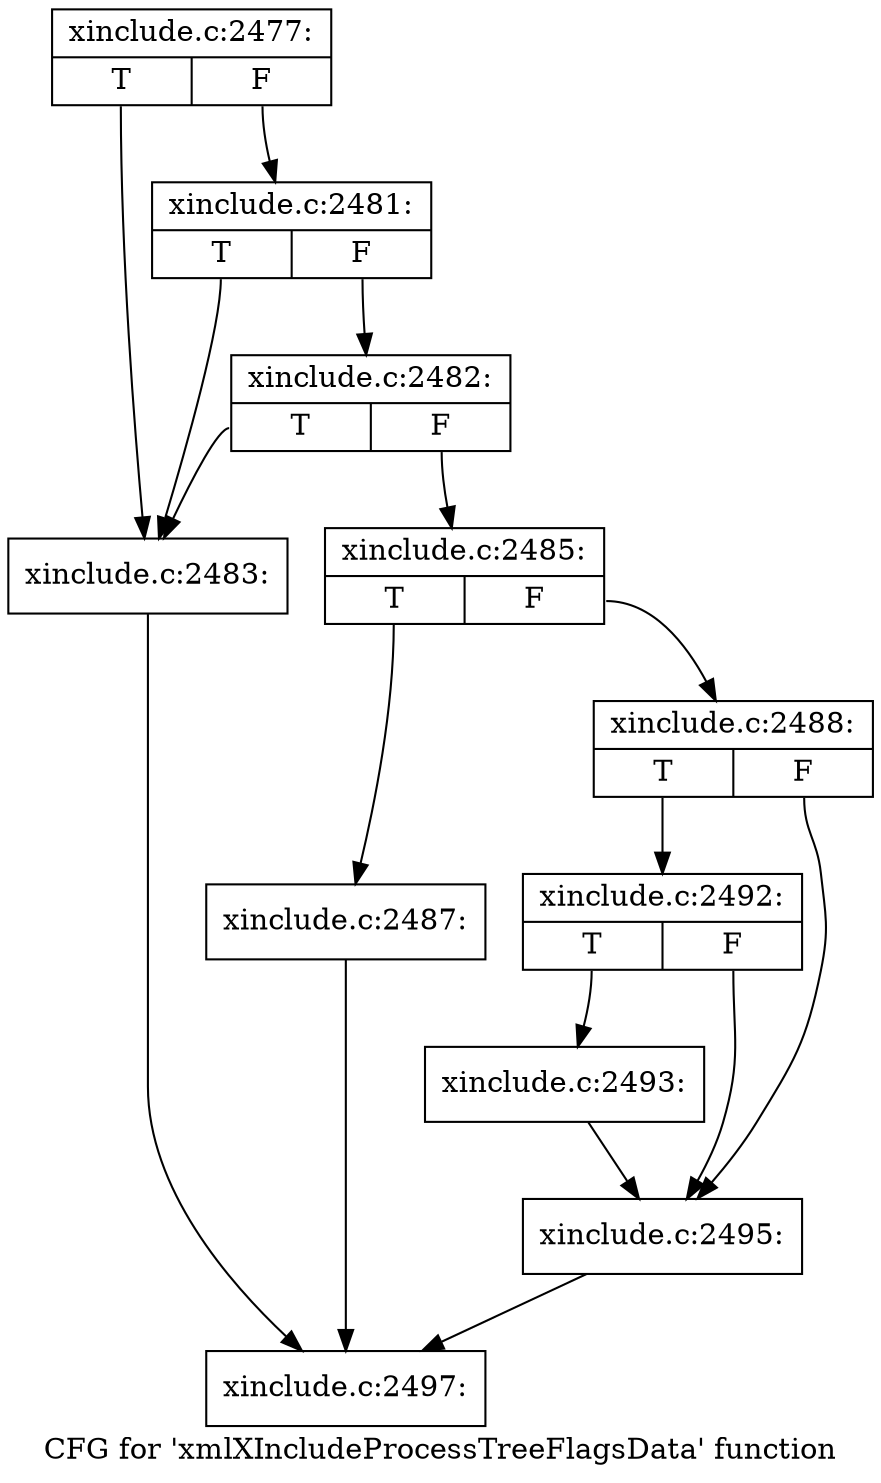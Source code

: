 digraph "CFG for 'xmlXIncludeProcessTreeFlagsData' function" {
	label="CFG for 'xmlXIncludeProcessTreeFlagsData' function";

	Node0x5457910 [shape=record,label="{xinclude.c:2477:|{<s0>T|<s1>F}}"];
	Node0x5457910:s0 -> Node0x5459770;
	Node0x5457910:s1 -> Node0x5459890;
	Node0x5459890 [shape=record,label="{xinclude.c:2481:|{<s0>T|<s1>F}}"];
	Node0x5459890:s0 -> Node0x5459770;
	Node0x5459890:s1 -> Node0x5459810;
	Node0x5459810 [shape=record,label="{xinclude.c:2482:|{<s0>T|<s1>F}}"];
	Node0x5459810:s0 -> Node0x5459770;
	Node0x5459810:s1 -> Node0x54597c0;
	Node0x5459770 [shape=record,label="{xinclude.c:2483:}"];
	Node0x5459770 -> Node0x5458910;
	Node0x54597c0 [shape=record,label="{xinclude.c:2485:|{<s0>T|<s1>F}}"];
	Node0x54597c0:s0 -> Node0x545a7e0;
	Node0x54597c0:s1 -> Node0x545a830;
	Node0x545a7e0 [shape=record,label="{xinclude.c:2487:}"];
	Node0x545a7e0 -> Node0x5458910;
	Node0x545a830 [shape=record,label="{xinclude.c:2488:|{<s0>T|<s1>F}}"];
	Node0x545a830:s0 -> Node0x545bfa0;
	Node0x545a830:s1 -> Node0x53d16d0;
	Node0x545bfa0 [shape=record,label="{xinclude.c:2492:|{<s0>T|<s1>F}}"];
	Node0x545bfa0:s0 -> Node0x545bc70;
	Node0x545bfa0:s1 -> Node0x53d16d0;
	Node0x545bc70 [shape=record,label="{xinclude.c:2493:}"];
	Node0x545bc70 -> Node0x53d16d0;
	Node0x53d16d0 [shape=record,label="{xinclude.c:2495:}"];
	Node0x53d16d0 -> Node0x5458910;
	Node0x5458910 [shape=record,label="{xinclude.c:2497:}"];
}
